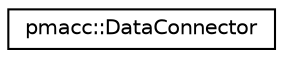 digraph "Graphical Class Hierarchy"
{
 // LATEX_PDF_SIZE
  edge [fontname="Helvetica",fontsize="10",labelfontname="Helvetica",labelfontsize="10"];
  node [fontname="Helvetica",fontsize="10",shape=record];
  rankdir="LR";
  Node0 [label="pmacc::DataConnector",height=0.2,width=0.4,color="black", fillcolor="white", style="filled",URL="$classpmacc_1_1_data_connector.html",tooltip="Singleton class which collects and shares simulation data."];
}
